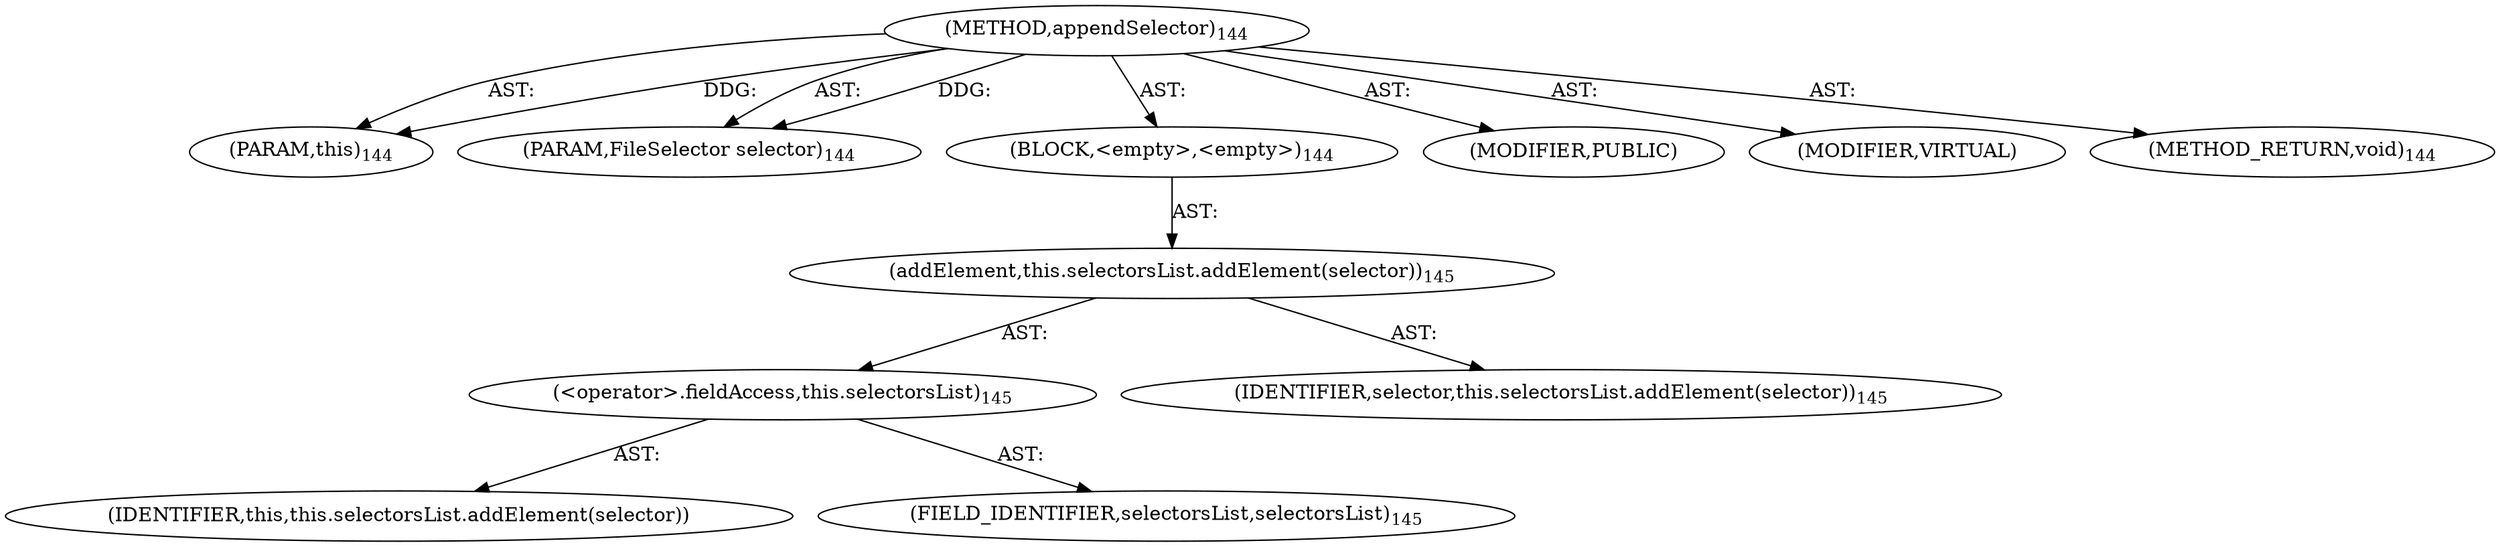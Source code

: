 digraph "appendSelector" {  
"111669149702" [label = <(METHOD,appendSelector)<SUB>144</SUB>> ]
"115964117019" [label = <(PARAM,this)<SUB>144</SUB>> ]
"115964117020" [label = <(PARAM,FileSelector selector)<SUB>144</SUB>> ]
"25769803785" [label = <(BLOCK,&lt;empty&gt;,&lt;empty&gt;)<SUB>144</SUB>> ]
"30064771103" [label = <(addElement,this.selectorsList.addElement(selector))<SUB>145</SUB>> ]
"30064771104" [label = <(&lt;operator&gt;.fieldAccess,this.selectorsList)<SUB>145</SUB>> ]
"68719476779" [label = <(IDENTIFIER,this,this.selectorsList.addElement(selector))> ]
"55834574855" [label = <(FIELD_IDENTIFIER,selectorsList,selectorsList)<SUB>145</SUB>> ]
"68719476780" [label = <(IDENTIFIER,selector,this.selectorsList.addElement(selector))<SUB>145</SUB>> ]
"133143986189" [label = <(MODIFIER,PUBLIC)> ]
"133143986190" [label = <(MODIFIER,VIRTUAL)> ]
"128849018886" [label = <(METHOD_RETURN,void)<SUB>144</SUB>> ]
  "111669149702" -> "115964117019"  [ label = "AST: "] 
  "111669149702" -> "115964117020"  [ label = "AST: "] 
  "111669149702" -> "25769803785"  [ label = "AST: "] 
  "111669149702" -> "133143986189"  [ label = "AST: "] 
  "111669149702" -> "133143986190"  [ label = "AST: "] 
  "111669149702" -> "128849018886"  [ label = "AST: "] 
  "25769803785" -> "30064771103"  [ label = "AST: "] 
  "30064771103" -> "30064771104"  [ label = "AST: "] 
  "30064771103" -> "68719476780"  [ label = "AST: "] 
  "30064771104" -> "68719476779"  [ label = "AST: "] 
  "30064771104" -> "55834574855"  [ label = "AST: "] 
  "111669149702" -> "115964117019"  [ label = "DDG: "] 
  "111669149702" -> "115964117020"  [ label = "DDG: "] 
}
